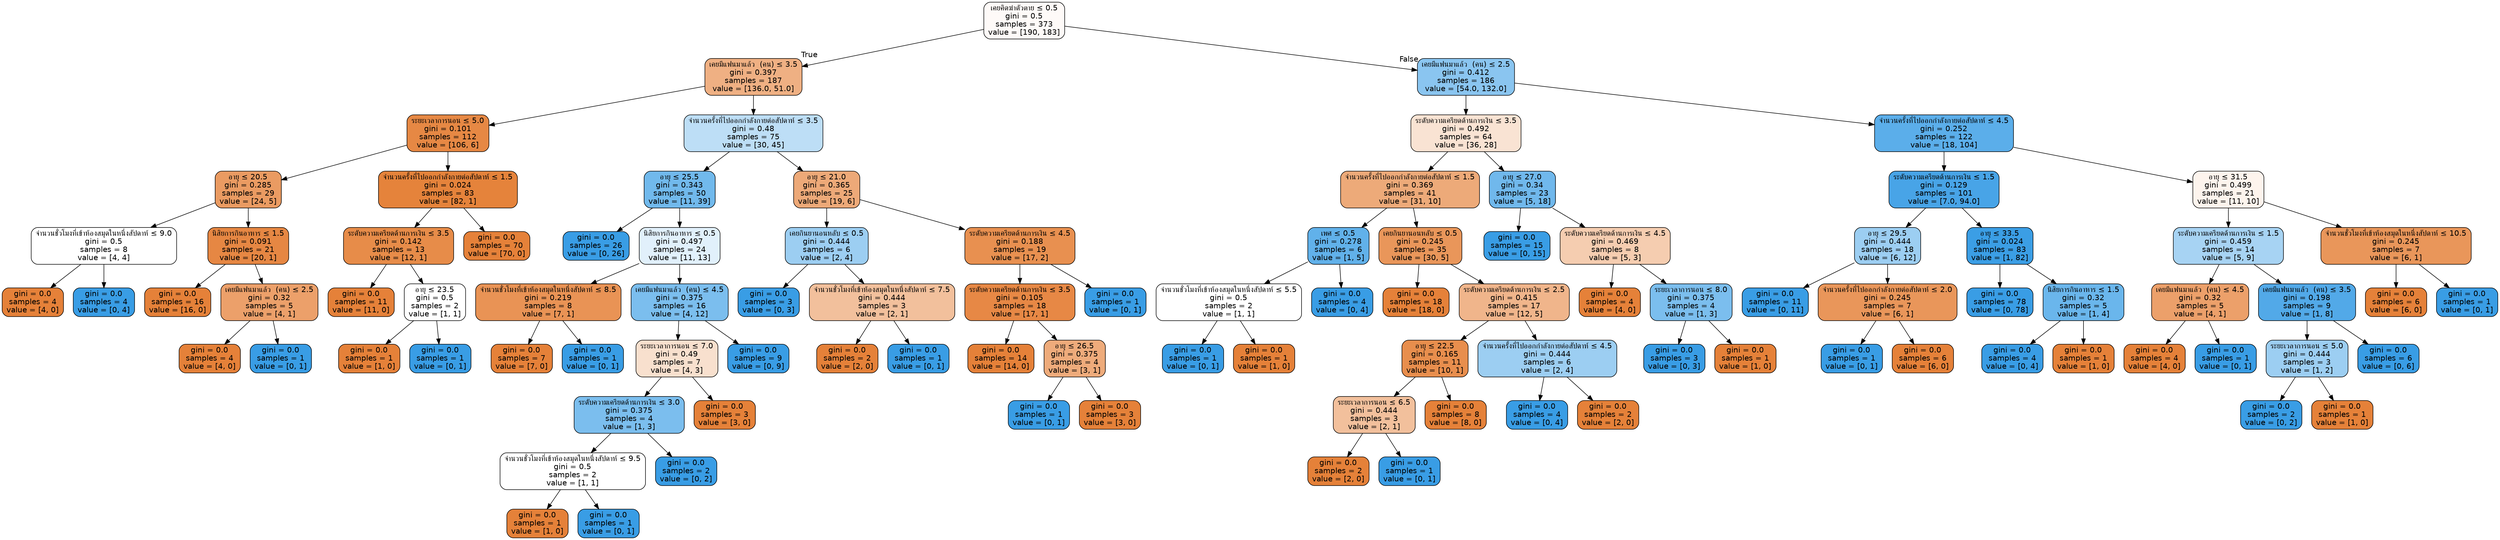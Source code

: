 digraph Tree {
node [shape=box, style="filled, rounded", color="black", fontname="helvetica"] ;
edge [fontname="helvetica"] ;
0 [label=<เคยคิดฆ่าตัวตาย &le; 0.5<br/>gini = 0.5<br/>samples = 373<br/>value = [190, 183]>, fillcolor="#fefaf8"] ;
1 [label=<เคยมีแฟนมาแล้ว  (คน) &le; 3.5<br/>gini = 0.397<br/>samples = 187<br/>value = [136.0, 51.0]>, fillcolor="#efb083"] ;
0 -> 1 [labeldistance=2.5, labelangle=45, headlabel="True"] ;
2 [label=<ระยะเวลาการนอน &le; 5.0<br/>gini = 0.101<br/>samples = 112<br/>value = [106, 6]>, fillcolor="#e68844"] ;
1 -> 2 ;
3 [label=<อายุ &le; 20.5<br/>gini = 0.285<br/>samples = 29<br/>value = [24, 5]>, fillcolor="#ea9b62"] ;
2 -> 3 ;
4 [label=<จำนวนชั่วโมงที่เข้าห้องสมุดในหนึ่งสัปดาห์ &le; 9.0<br/>gini = 0.5<br/>samples = 8<br/>value = [4, 4]>, fillcolor="#ffffff"] ;
3 -> 4 ;
5 [label=<gini = 0.0<br/>samples = 4<br/>value = [4, 0]>, fillcolor="#e58139"] ;
4 -> 5 ;
6 [label=<gini = 0.0<br/>samples = 4<br/>value = [0, 4]>, fillcolor="#399de5"] ;
4 -> 6 ;
7 [label=<นิสิยการกินอาหาร &le; 1.5<br/>gini = 0.091<br/>samples = 21<br/>value = [20, 1]>, fillcolor="#e68743"] ;
3 -> 7 ;
8 [label=<gini = 0.0<br/>samples = 16<br/>value = [16, 0]>, fillcolor="#e58139"] ;
7 -> 8 ;
9 [label=<เคยมีแฟนมาแล้ว  (คน) &le; 2.5<br/>gini = 0.32<br/>samples = 5<br/>value = [4, 1]>, fillcolor="#eca06a"] ;
7 -> 9 ;
10 [label=<gini = 0.0<br/>samples = 4<br/>value = [4, 0]>, fillcolor="#e58139"] ;
9 -> 10 ;
11 [label=<gini = 0.0<br/>samples = 1<br/>value = [0, 1]>, fillcolor="#399de5"] ;
9 -> 11 ;
12 [label=<จำนวนครั้งที่ไปออกกำลังกายต่อสัปดาห์ &le; 1.5<br/>gini = 0.024<br/>samples = 83<br/>value = [82, 1]>, fillcolor="#e5833b"] ;
2 -> 12 ;
13 [label=<ระดับความเครียดด้านการเงิน &le; 3.5<br/>gini = 0.142<br/>samples = 13<br/>value = [12, 1]>, fillcolor="#e78c49"] ;
12 -> 13 ;
14 [label=<gini = 0.0<br/>samples = 11<br/>value = [11, 0]>, fillcolor="#e58139"] ;
13 -> 14 ;
15 [label=<อายุ &le; 23.5<br/>gini = 0.5<br/>samples = 2<br/>value = [1, 1]>, fillcolor="#ffffff"] ;
13 -> 15 ;
16 [label=<gini = 0.0<br/>samples = 1<br/>value = [1, 0]>, fillcolor="#e58139"] ;
15 -> 16 ;
17 [label=<gini = 0.0<br/>samples = 1<br/>value = [0, 1]>, fillcolor="#399de5"] ;
15 -> 17 ;
18 [label=<gini = 0.0<br/>samples = 70<br/>value = [70, 0]>, fillcolor="#e58139"] ;
12 -> 18 ;
19 [label=<จำนวนครั้งที่ไปออกกำลังกายต่อสัปดาห์ &le; 3.5<br/>gini = 0.48<br/>samples = 75<br/>value = [30, 45]>, fillcolor="#bddef6"] ;
1 -> 19 ;
20 [label=<อายุ &le; 25.5<br/>gini = 0.343<br/>samples = 50<br/>value = [11, 39]>, fillcolor="#71b9ec"] ;
19 -> 20 ;
21 [label=<gini = 0.0<br/>samples = 26<br/>value = [0, 26]>, fillcolor="#399de5"] ;
20 -> 21 ;
22 [label=<นิสิยการกินอาหาร &le; 0.5<br/>gini = 0.497<br/>samples = 24<br/>value = [11, 13]>, fillcolor="#e1f0fb"] ;
20 -> 22 ;
23 [label=<จำนวนชั่วโมงที่เข้าห้องสมุดในหนึ่งสัปดาห์ &le; 8.5<br/>gini = 0.219<br/>samples = 8<br/>value = [7, 1]>, fillcolor="#e99355"] ;
22 -> 23 ;
24 [label=<gini = 0.0<br/>samples = 7<br/>value = [7, 0]>, fillcolor="#e58139"] ;
23 -> 24 ;
25 [label=<gini = 0.0<br/>samples = 1<br/>value = [0, 1]>, fillcolor="#399de5"] ;
23 -> 25 ;
26 [label=<เคยมีแฟนมาแล้ว  (คน) &le; 4.5<br/>gini = 0.375<br/>samples = 16<br/>value = [4, 12]>, fillcolor="#7bbeee"] ;
22 -> 26 ;
27 [label=<ระยะเวลาการนอน &le; 7.0<br/>gini = 0.49<br/>samples = 7<br/>value = [4, 3]>, fillcolor="#f8e0ce"] ;
26 -> 27 ;
28 [label=<ระดับความเครียดด้านการเงิน &le; 3.0<br/>gini = 0.375<br/>samples = 4<br/>value = [1, 3]>, fillcolor="#7bbeee"] ;
27 -> 28 ;
29 [label=<จำนวนชั่วโมงที่เข้าห้องสมุดในหนึ่งสัปดาห์ &le; 9.5<br/>gini = 0.5<br/>samples = 2<br/>value = [1, 1]>, fillcolor="#ffffff"] ;
28 -> 29 ;
30 [label=<gini = 0.0<br/>samples = 1<br/>value = [1, 0]>, fillcolor="#e58139"] ;
29 -> 30 ;
31 [label=<gini = 0.0<br/>samples = 1<br/>value = [0, 1]>, fillcolor="#399de5"] ;
29 -> 31 ;
32 [label=<gini = 0.0<br/>samples = 2<br/>value = [0, 2]>, fillcolor="#399de5"] ;
28 -> 32 ;
33 [label=<gini = 0.0<br/>samples = 3<br/>value = [3, 0]>, fillcolor="#e58139"] ;
27 -> 33 ;
34 [label=<gini = 0.0<br/>samples = 9<br/>value = [0, 9]>, fillcolor="#399de5"] ;
26 -> 34 ;
35 [label=<อายุ &le; 21.0<br/>gini = 0.365<br/>samples = 25<br/>value = [19, 6]>, fillcolor="#eda978"] ;
19 -> 35 ;
36 [label=<เคยกินยานอนหลับ &le; 0.5<br/>gini = 0.444<br/>samples = 6<br/>value = [2, 4]>, fillcolor="#9ccef2"] ;
35 -> 36 ;
37 [label=<gini = 0.0<br/>samples = 3<br/>value = [0, 3]>, fillcolor="#399de5"] ;
36 -> 37 ;
38 [label=<จำนวนชั่วโมงที่เข้าห้องสมุดในหนึ่งสัปดาห์ &le; 7.5<br/>gini = 0.444<br/>samples = 3<br/>value = [2, 1]>, fillcolor="#f2c09c"] ;
36 -> 38 ;
39 [label=<gini = 0.0<br/>samples = 2<br/>value = [2, 0]>, fillcolor="#e58139"] ;
38 -> 39 ;
40 [label=<gini = 0.0<br/>samples = 1<br/>value = [0, 1]>, fillcolor="#399de5"] ;
38 -> 40 ;
41 [label=<ระดับความเครียดด้านการเงิน &le; 4.5<br/>gini = 0.188<br/>samples = 19<br/>value = [17, 2]>, fillcolor="#e89050"] ;
35 -> 41 ;
42 [label=<ระดับความเครียดด้านการเงิน &le; 3.5<br/>gini = 0.105<br/>samples = 18<br/>value = [17, 1]>, fillcolor="#e78845"] ;
41 -> 42 ;
43 [label=<gini = 0.0<br/>samples = 14<br/>value = [14, 0]>, fillcolor="#e58139"] ;
42 -> 43 ;
44 [label=<อายุ &le; 26.5<br/>gini = 0.375<br/>samples = 4<br/>value = [3, 1]>, fillcolor="#eeab7b"] ;
42 -> 44 ;
45 [label=<gini = 0.0<br/>samples = 1<br/>value = [0, 1]>, fillcolor="#399de5"] ;
44 -> 45 ;
46 [label=<gini = 0.0<br/>samples = 3<br/>value = [3, 0]>, fillcolor="#e58139"] ;
44 -> 46 ;
47 [label=<gini = 0.0<br/>samples = 1<br/>value = [0, 1]>, fillcolor="#399de5"] ;
41 -> 47 ;
48 [label=<เคยมีแฟนมาแล้ว  (คน) &le; 2.5<br/>gini = 0.412<br/>samples = 186<br/>value = [54.0, 132.0]>, fillcolor="#8ac5f0"] ;
0 -> 48 [labeldistance=2.5, labelangle=-45, headlabel="False"] ;
49 [label=<ระดับความเครียดด้านการเงิน &le; 3.5<br/>gini = 0.492<br/>samples = 64<br/>value = [36, 28]>, fillcolor="#f9e3d3"] ;
48 -> 49 ;
50 [label=<จำนวนครั้งที่ไปออกกำลังกายต่อสัปดาห์ &le; 1.5<br/>gini = 0.369<br/>samples = 41<br/>value = [31, 10]>, fillcolor="#edaa79"] ;
49 -> 50 ;
51 [label=<เพศ &le; 0.5<br/>gini = 0.278<br/>samples = 6<br/>value = [1, 5]>, fillcolor="#61b1ea"] ;
50 -> 51 ;
52 [label=<จำนวนชั่วโมงที่เข้าห้องสมุดในหนึ่งสัปดาห์ &le; 5.5<br/>gini = 0.5<br/>samples = 2<br/>value = [1, 1]>, fillcolor="#ffffff"] ;
51 -> 52 ;
53 [label=<gini = 0.0<br/>samples = 1<br/>value = [0, 1]>, fillcolor="#399de5"] ;
52 -> 53 ;
54 [label=<gini = 0.0<br/>samples = 1<br/>value = [1, 0]>, fillcolor="#e58139"] ;
52 -> 54 ;
55 [label=<gini = 0.0<br/>samples = 4<br/>value = [0, 4]>, fillcolor="#399de5"] ;
51 -> 55 ;
56 [label=<เคยกินยานอนหลับ &le; 0.5<br/>gini = 0.245<br/>samples = 35<br/>value = [30, 5]>, fillcolor="#e9965a"] ;
50 -> 56 ;
57 [label=<gini = 0.0<br/>samples = 18<br/>value = [18, 0]>, fillcolor="#e58139"] ;
56 -> 57 ;
58 [label=<ระดับความเครียดด้านการเงิน &le; 2.5<br/>gini = 0.415<br/>samples = 17<br/>value = [12, 5]>, fillcolor="#f0b58b"] ;
56 -> 58 ;
59 [label=<อายุ &le; 22.5<br/>gini = 0.165<br/>samples = 11<br/>value = [10, 1]>, fillcolor="#e88e4d"] ;
58 -> 59 ;
60 [label=<ระยะเวลาการนอน &le; 6.5<br/>gini = 0.444<br/>samples = 3<br/>value = [2, 1]>, fillcolor="#f2c09c"] ;
59 -> 60 ;
61 [label=<gini = 0.0<br/>samples = 2<br/>value = [2, 0]>, fillcolor="#e58139"] ;
60 -> 61 ;
62 [label=<gini = 0.0<br/>samples = 1<br/>value = [0, 1]>, fillcolor="#399de5"] ;
60 -> 62 ;
63 [label=<gini = 0.0<br/>samples = 8<br/>value = [8, 0]>, fillcolor="#e58139"] ;
59 -> 63 ;
64 [label=<จำนวนครั้งที่ไปออกกำลังกายต่อสัปดาห์ &le; 4.5<br/>gini = 0.444<br/>samples = 6<br/>value = [2, 4]>, fillcolor="#9ccef2"] ;
58 -> 64 ;
65 [label=<gini = 0.0<br/>samples = 4<br/>value = [0, 4]>, fillcolor="#399de5"] ;
64 -> 65 ;
66 [label=<gini = 0.0<br/>samples = 2<br/>value = [2, 0]>, fillcolor="#e58139"] ;
64 -> 66 ;
67 [label=<อายุ &le; 27.0<br/>gini = 0.34<br/>samples = 23<br/>value = [5, 18]>, fillcolor="#70b8ec"] ;
49 -> 67 ;
68 [label=<gini = 0.0<br/>samples = 15<br/>value = [0, 15]>, fillcolor="#399de5"] ;
67 -> 68 ;
69 [label=<ระดับความเครียดด้านการเงิน &le; 4.5<br/>gini = 0.469<br/>samples = 8<br/>value = [5, 3]>, fillcolor="#f5cdb0"] ;
67 -> 69 ;
70 [label=<gini = 0.0<br/>samples = 4<br/>value = [4, 0]>, fillcolor="#e58139"] ;
69 -> 70 ;
71 [label=<ระยะเวลาการนอน &le; 8.0<br/>gini = 0.375<br/>samples = 4<br/>value = [1, 3]>, fillcolor="#7bbeee"] ;
69 -> 71 ;
72 [label=<gini = 0.0<br/>samples = 3<br/>value = [0, 3]>, fillcolor="#399de5"] ;
71 -> 72 ;
73 [label=<gini = 0.0<br/>samples = 1<br/>value = [1, 0]>, fillcolor="#e58139"] ;
71 -> 73 ;
74 [label=<จำนวนครั้งที่ไปออกกำลังกายต่อสัปดาห์ &le; 4.5<br/>gini = 0.252<br/>samples = 122<br/>value = [18, 104]>, fillcolor="#5baeea"] ;
48 -> 74 ;
75 [label=<ระดับความเครียดด้านการเงิน &le; 1.5<br/>gini = 0.129<br/>samples = 101<br/>value = [7.0, 94.0]>, fillcolor="#48a4e7"] ;
74 -> 75 ;
76 [label=<อายุ &le; 29.5<br/>gini = 0.444<br/>samples = 18<br/>value = [6, 12]>, fillcolor="#9ccef2"] ;
75 -> 76 ;
77 [label=<gini = 0.0<br/>samples = 11<br/>value = [0, 11]>, fillcolor="#399de5"] ;
76 -> 77 ;
78 [label=<จำนวนครั้งที่ไปออกกำลังกายต่อสัปดาห์ &le; 2.0<br/>gini = 0.245<br/>samples = 7<br/>value = [6, 1]>, fillcolor="#e9965a"] ;
76 -> 78 ;
79 [label=<gini = 0.0<br/>samples = 1<br/>value = [0, 1]>, fillcolor="#399de5"] ;
78 -> 79 ;
80 [label=<gini = 0.0<br/>samples = 6<br/>value = [6, 0]>, fillcolor="#e58139"] ;
78 -> 80 ;
81 [label=<อายุ &le; 33.5<br/>gini = 0.024<br/>samples = 83<br/>value = [1, 82]>, fillcolor="#3b9ee5"] ;
75 -> 81 ;
82 [label=<gini = 0.0<br/>samples = 78<br/>value = [0, 78]>, fillcolor="#399de5"] ;
81 -> 82 ;
83 [label=<นิสิยการกินอาหาร &le; 1.5<br/>gini = 0.32<br/>samples = 5<br/>value = [1, 4]>, fillcolor="#6ab6ec"] ;
81 -> 83 ;
84 [label=<gini = 0.0<br/>samples = 4<br/>value = [0, 4]>, fillcolor="#399de5"] ;
83 -> 84 ;
85 [label=<gini = 0.0<br/>samples = 1<br/>value = [1, 0]>, fillcolor="#e58139"] ;
83 -> 85 ;
86 [label=<อายุ &le; 31.5<br/>gini = 0.499<br/>samples = 21<br/>value = [11, 10]>, fillcolor="#fdf4ed"] ;
74 -> 86 ;
87 [label=<ระดับความเครียดด้านการเงิน &le; 1.5<br/>gini = 0.459<br/>samples = 14<br/>value = [5, 9]>, fillcolor="#a7d3f3"] ;
86 -> 87 ;
88 [label=<เคยมีแฟนมาแล้ว  (คน) &le; 4.5<br/>gini = 0.32<br/>samples = 5<br/>value = [4, 1]>, fillcolor="#eca06a"] ;
87 -> 88 ;
89 [label=<gini = 0.0<br/>samples = 4<br/>value = [4, 0]>, fillcolor="#e58139"] ;
88 -> 89 ;
90 [label=<gini = 0.0<br/>samples = 1<br/>value = [0, 1]>, fillcolor="#399de5"] ;
88 -> 90 ;
91 [label=<เคยมีแฟนมาแล้ว  (คน) &le; 3.5<br/>gini = 0.198<br/>samples = 9<br/>value = [1, 8]>, fillcolor="#52a9e8"] ;
87 -> 91 ;
92 [label=<ระยะเวลาการนอน &le; 5.0<br/>gini = 0.444<br/>samples = 3<br/>value = [1, 2]>, fillcolor="#9ccef2"] ;
91 -> 92 ;
93 [label=<gini = 0.0<br/>samples = 2<br/>value = [0, 2]>, fillcolor="#399de5"] ;
92 -> 93 ;
94 [label=<gini = 0.0<br/>samples = 1<br/>value = [1, 0]>, fillcolor="#e58139"] ;
92 -> 94 ;
95 [label=<gini = 0.0<br/>samples = 6<br/>value = [0, 6]>, fillcolor="#399de5"] ;
91 -> 95 ;
96 [label=<จำนวนชั่วโมงที่เข้าห้องสมุดในหนึ่งสัปดาห์ &le; 10.5<br/>gini = 0.245<br/>samples = 7<br/>value = [6, 1]>, fillcolor="#e9965a"] ;
86 -> 96 ;
97 [label=<gini = 0.0<br/>samples = 6<br/>value = [6, 0]>, fillcolor="#e58139"] ;
96 -> 97 ;
98 [label=<gini = 0.0<br/>samples = 1<br/>value = [0, 1]>, fillcolor="#399de5"] ;
96 -> 98 ;
}